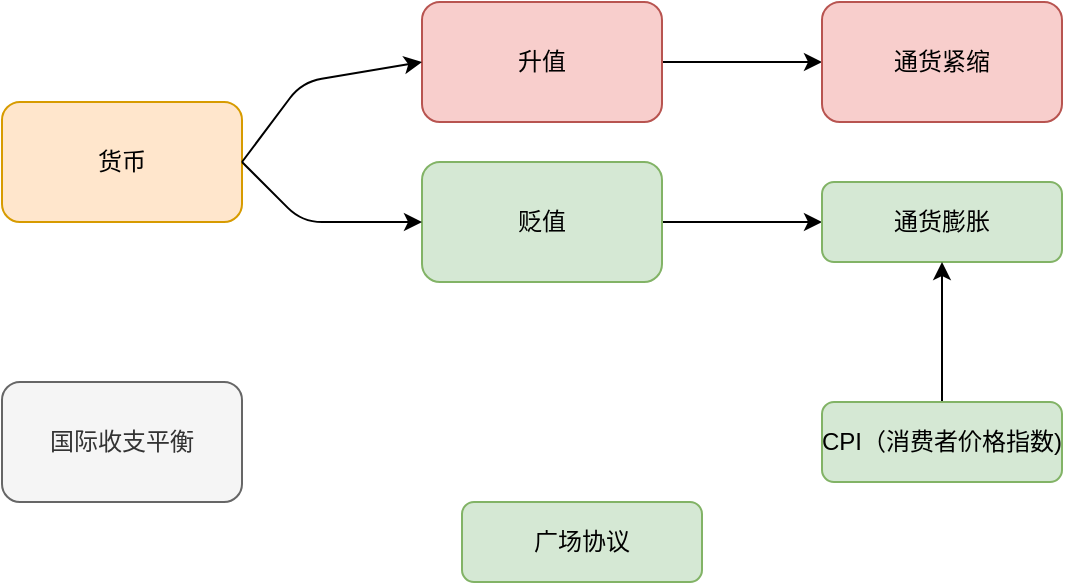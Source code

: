 <mxfile version="12.8.8" type="github" pages="4">
  <diagram id="UARHDE4A7T2oJiNUxsZq" name="1">
    <mxGraphModel dx="1248" dy="632" grid="1" gridSize="10" guides="1" tooltips="1" connect="1" arrows="1" fold="1" page="1" pageScale="1" pageWidth="827" pageHeight="1169" math="0" shadow="0">
      <root>
        <mxCell id="7faxEbcUE4l3kOw73fgy-0" />
        <mxCell id="7faxEbcUE4l3kOw73fgy-1" parent="7faxEbcUE4l3kOw73fgy-0" />
        <mxCell id="7faxEbcUE4l3kOw73fgy-2" value="货币" style="rounded=1;whiteSpace=wrap;html=1;fillColor=#ffe6cc;strokeColor=#d79b00;" parent="7faxEbcUE4l3kOw73fgy-1" vertex="1">
          <mxGeometry x="220" y="90" width="120" height="60" as="geometry" />
        </mxCell>
        <mxCell id="lnu6MyFQTtun7iFtReVU-16" value="" style="edgeStyle=orthogonalEdgeStyle;rounded=0;orthogonalLoop=1;jettySize=auto;html=1;" edge="1" parent="7faxEbcUE4l3kOw73fgy-1" source="lnu6MyFQTtun7iFtReVU-0" target="lnu6MyFQTtun7iFtReVU-15">
          <mxGeometry relative="1" as="geometry" />
        </mxCell>
        <mxCell id="lnu6MyFQTtun7iFtReVU-0" value="升值" style="rounded=1;whiteSpace=wrap;html=1;fillColor=#f8cecc;strokeColor=#b85450;" vertex="1" parent="7faxEbcUE4l3kOw73fgy-1">
          <mxGeometry x="430" y="40" width="120" height="60" as="geometry" />
        </mxCell>
        <mxCell id="lnu6MyFQTtun7iFtReVU-15" value="通货紧缩" style="rounded=1;whiteSpace=wrap;html=1;fillColor=#f8cecc;strokeColor=#b85450;" vertex="1" parent="7faxEbcUE4l3kOw73fgy-1">
          <mxGeometry x="630" y="40" width="120" height="60" as="geometry" />
        </mxCell>
        <mxCell id="lnu6MyFQTtun7iFtReVU-5" value="" style="edgeStyle=orthogonalEdgeStyle;rounded=0;orthogonalLoop=1;jettySize=auto;html=1;" edge="1" parent="7faxEbcUE4l3kOw73fgy-1" source="lnu6MyFQTtun7iFtReVU-1" target="lnu6MyFQTtun7iFtReVU-4">
          <mxGeometry relative="1" as="geometry" />
        </mxCell>
        <mxCell id="lnu6MyFQTtun7iFtReVU-1" value="贬值" style="rounded=1;whiteSpace=wrap;html=1;fillColor=#d5e8d4;strokeColor=#82b366;" vertex="1" parent="7faxEbcUE4l3kOw73fgy-1">
          <mxGeometry x="430" y="120" width="120" height="60" as="geometry" />
        </mxCell>
        <mxCell id="lnu6MyFQTtun7iFtReVU-4" value="通货膨胀" style="rounded=1;whiteSpace=wrap;html=1;fillColor=#d5e8d4;strokeColor=#82b366;" vertex="1" parent="7faxEbcUE4l3kOw73fgy-1">
          <mxGeometry x="630" y="130" width="120" height="40" as="geometry" />
        </mxCell>
        <mxCell id="lnu6MyFQTtun7iFtReVU-2" value="国际收支平衡" style="rounded=1;whiteSpace=wrap;html=1;fillColor=#f5f5f5;strokeColor=#666666;fontColor=#333333;" vertex="1" parent="7faxEbcUE4l3kOw73fgy-1">
          <mxGeometry x="220" y="230" width="120" height="60" as="geometry" />
        </mxCell>
        <mxCell id="lnu6MyFQTtun7iFtReVU-3" value="广场协议" style="rounded=1;whiteSpace=wrap;html=1;fillColor=#d5e8d4;strokeColor=#82b366;" vertex="1" parent="7faxEbcUE4l3kOw73fgy-1">
          <mxGeometry x="450" y="290" width="120" height="40" as="geometry" />
        </mxCell>
        <mxCell id="lnu6MyFQTtun7iFtReVU-18" style="edgeStyle=orthogonalEdgeStyle;rounded=0;orthogonalLoop=1;jettySize=auto;html=1;exitX=0.5;exitY=0;exitDx=0;exitDy=0;entryX=0.5;entryY=1;entryDx=0;entryDy=0;" edge="1" parent="7faxEbcUE4l3kOw73fgy-1" source="lnu6MyFQTtun7iFtReVU-17" target="lnu6MyFQTtun7iFtReVU-4">
          <mxGeometry relative="1" as="geometry" />
        </mxCell>
        <mxCell id="lnu6MyFQTtun7iFtReVU-17" value="&lt;span style=&quot;text-align: left ; white-space: nowrap&quot;&gt;CPI（消费者价格指数)&lt;/span&gt;" style="rounded=1;whiteSpace=wrap;html=1;fillColor=#d5e8d4;strokeColor=#82b366;" vertex="1" parent="7faxEbcUE4l3kOw73fgy-1">
          <mxGeometry x="630" y="240" width="120" height="40" as="geometry" />
        </mxCell>
        <mxCell id="lnu6MyFQTtun7iFtReVU-20" value="" style="endArrow=classic;html=1;exitX=1;exitY=0.5;exitDx=0;exitDy=0;entryX=0;entryY=0.5;entryDx=0;entryDy=0;" edge="1" parent="7faxEbcUE4l3kOw73fgy-1" source="7faxEbcUE4l3kOw73fgy-2" target="lnu6MyFQTtun7iFtReVU-0">
          <mxGeometry width="50" height="50" relative="1" as="geometry">
            <mxPoint x="390" y="200" as="sourcePoint" />
            <mxPoint x="440" y="150" as="targetPoint" />
            <Array as="points">
              <mxPoint x="370" y="80" />
            </Array>
          </mxGeometry>
        </mxCell>
        <mxCell id="lnu6MyFQTtun7iFtReVU-21" value="" style="endArrow=classic;html=1;exitX=1;exitY=0.5;exitDx=0;exitDy=0;entryX=0;entryY=0.5;entryDx=0;entryDy=0;" edge="1" parent="7faxEbcUE4l3kOw73fgy-1" source="7faxEbcUE4l3kOw73fgy-2" target="lnu6MyFQTtun7iFtReVU-1">
          <mxGeometry width="50" height="50" relative="1" as="geometry">
            <mxPoint x="350" y="130" as="sourcePoint" />
            <mxPoint x="440" y="80" as="targetPoint" />
            <Array as="points">
              <mxPoint x="370" y="150" />
            </Array>
          </mxGeometry>
        </mxCell>
      </root>
    </mxGraphModel>
  </diagram>
  <diagram id="DyQ6zrXTj0XRDzrEO7I7" name="c++">
    <mxGraphModel dx="2500" dy="841" grid="1" gridSize="10" guides="1" tooltips="1" connect="1" arrows="1" fold="1" page="1" pageScale="1" pageWidth="827" pageHeight="1169" math="0" shadow="0">
      <root>
        <mxCell id="SgliGd1d5dcwbvXN8RW5-0" />
        <mxCell id="SgliGd1d5dcwbvXN8RW5-1" parent="SgliGd1d5dcwbvXN8RW5-0" />
        <mxCell id="SgliGd1d5dcwbvXN8RW5-4" value="&lt;ul style=&quot;text-align: left ; margin-top: 0px ; margin-bottom: 0px ; margin-left: 0px ; padding-left: 20px ; color: rgb(51 , 51 , 51) ; font-size: 14px ; background-color: rgb(238 , 238 , 238)&quot;&gt;&lt;li&gt;ifstream类，它是从istream类派生的，用来支持从磁盘文件的输入。&lt;/li&gt;&lt;li&gt;ofstream类，它是从ostream类派生的，用来支持向磁盘文件的输出。&lt;/li&gt;&lt;li&gt;fstream类，它是从iostream类派生的，用来支持对磁盘文件的输入输出&lt;/li&gt;&lt;/ul&gt;" style="text;html=1;strokeColor=none;fillColor=none;align=center;verticalAlign=middle;whiteSpace=wrap;rounded=0;" vertex="1" parent="SgliGd1d5dcwbvXN8RW5-1">
          <mxGeometry x="87" y="390" width="574" height="70" as="geometry" />
        </mxCell>
        <mxCell id="SgliGd1d5dcwbvXN8RW5-9" style="edgeStyle=orthogonalEdgeStyle;rounded=0;orthogonalLoop=1;jettySize=auto;html=1;exitX=0.5;exitY=0;exitDx=0;exitDy=0;entryX=0.595;entryY=0.987;entryDx=0;entryDy=0;entryPerimeter=0;startArrow=none;startFill=0;endArrow=block;endFill=0;fillColor=#f5f5f5;strokeColor=#666666;shadow=1;comic=0;fontSize=36;strokeWidth=3;" edge="1" parent="SgliGd1d5dcwbvXN8RW5-1" source="SgliGd1d5dcwbvXN8RW5-5" target="SgliGd1d5dcwbvXN8RW5-21">
          <mxGeometry relative="1" as="geometry">
            <mxPoint x="175.286" y="666.786" as="targetPoint" />
            <Array as="points">
              <mxPoint x="170" y="821" />
            </Array>
          </mxGeometry>
        </mxCell>
        <mxCell id="SgliGd1d5dcwbvXN8RW5-5" value="ifstream" style="text;html=1;align=center;verticalAlign=middle;whiteSpace=wrap;rounded=1;fillColor=#f5f5f5;strokeColor=#666666;fontColor=#333333;shadow=1;comic=0;fontSize=36;strokeWidth=3;" vertex="1" parent="SgliGd1d5dcwbvXN8RW5-1">
          <mxGeometry x="94" y="821.5" width="160" height="41" as="geometry" />
        </mxCell>
        <mxCell id="SgliGd1d5dcwbvXN8RW5-27" style="edgeStyle=orthogonalEdgeStyle;rounded=0;comic=0;orthogonalLoop=1;jettySize=auto;html=1;exitX=0.5;exitY=0;exitDx=0;exitDy=0;entryX=0.581;entryY=1.028;entryDx=0;entryDy=0;entryPerimeter=0;shadow=1;startArrow=none;startFill=0;endArrow=block;endFill=0;strokeColor=#808080;strokeWidth=3;fontSize=36;" edge="1" parent="SgliGd1d5dcwbvXN8RW5-1" source="SgliGd1d5dcwbvXN8RW5-6" target="SgliGd1d5dcwbvXN8RW5-10">
          <mxGeometry relative="1" as="geometry" />
        </mxCell>
        <mxCell id="SgliGd1d5dcwbvXN8RW5-6" value="ofstream" style="text;html=1;align=center;verticalAlign=middle;whiteSpace=wrap;rounded=1;fillColor=#f5f5f5;strokeColor=#666666;fontColor=#333333;shadow=1;comic=0;fontSize=36;strokeWidth=3;" vertex="1" parent="SgliGd1d5dcwbvXN8RW5-1">
          <mxGeometry x="500" y="816.5" width="170" height="41" as="geometry" />
        </mxCell>
        <mxCell id="SgliGd1d5dcwbvXN8RW5-13" style="edgeStyle=orthogonalEdgeStyle;rounded=0;orthogonalLoop=1;jettySize=auto;html=1;exitX=0.5;exitY=0;exitDx=0;exitDy=0;entryX=0.5;entryY=1;entryDx=0;entryDy=0;startArrow=none;startFill=0;endArrow=block;endFill=0;fillColor=#f5f5f5;strokeColor=#666666;shadow=1;comic=0;fontSize=36;strokeWidth=3;" edge="1" parent="SgliGd1d5dcwbvXN8RW5-1" source="SgliGd1d5dcwbvXN8RW5-7" target="SgliGd1d5dcwbvXN8RW5-15">
          <mxGeometry relative="1" as="geometry">
            <mxPoint x="313.222" y="764.444" as="targetPoint" />
          </mxGeometry>
        </mxCell>
        <mxCell id="SgliGd1d5dcwbvXN8RW5-7" value="fstream" style="text;html=1;align=center;verticalAlign=middle;whiteSpace=wrap;rounded=1;fillColor=#f5f5f5;strokeColor=#666666;fontColor=#333333;shadow=1;comic=0;fontSize=36;strokeWidth=3;" vertex="1" parent="SgliGd1d5dcwbvXN8RW5-1">
          <mxGeometry x="293.5" y="816.5" width="150" height="41" as="geometry" />
        </mxCell>
        <mxCell id="SgliGd1d5dcwbvXN8RW5-10" value="ostream" style="text;html=1;align=center;verticalAlign=middle;whiteSpace=wrap;rounded=1;fillColor=#f5f5f5;strokeColor=#666666;fontColor=#333333;shadow=1;comic=0;fontSize=36;strokeWidth=3;" vertex="1" parent="SgliGd1d5dcwbvXN8RW5-1">
          <mxGeometry x="495.5" y="501" width="157" height="41" as="geometry" />
        </mxCell>
        <mxCell id="SgliGd1d5dcwbvXN8RW5-25" style="edgeStyle=orthogonalEdgeStyle;rounded=0;comic=0;orthogonalLoop=1;jettySize=auto;html=1;exitX=0.25;exitY=0;exitDx=0;exitDy=0;entryX=0.75;entryY=1;entryDx=0;entryDy=0;shadow=1;startArrow=none;startFill=0;endArrow=block;endFill=0;strokeColor=#808080;strokeWidth=3;fontSize=36;" edge="1" parent="SgliGd1d5dcwbvXN8RW5-1" source="SgliGd1d5dcwbvXN8RW5-15" target="SgliGd1d5dcwbvXN8RW5-21">
          <mxGeometry relative="1" as="geometry" />
        </mxCell>
        <mxCell id="SgliGd1d5dcwbvXN8RW5-26" style="edgeStyle=orthogonalEdgeStyle;rounded=0;comic=0;orthogonalLoop=1;jettySize=auto;html=1;exitX=0.75;exitY=0;exitDx=0;exitDy=0;entryX=0.25;entryY=1;entryDx=0;entryDy=0;shadow=1;startArrow=none;startFill=0;endArrow=block;endFill=0;strokeColor=#808080;strokeWidth=3;fontSize=36;" edge="1" parent="SgliGd1d5dcwbvXN8RW5-1" source="SgliGd1d5dcwbvXN8RW5-15" target="SgliGd1d5dcwbvXN8RW5-10">
          <mxGeometry relative="1" as="geometry" />
        </mxCell>
        <mxCell id="SgliGd1d5dcwbvXN8RW5-15" value="&lt;span style=&quot;text-align: left; white-space: nowrap; font-size: 36px;&quot;&gt;iostream&lt;/span&gt;" style="text;html=1;align=center;verticalAlign=middle;whiteSpace=wrap;rounded=1;fillColor=#f5f5f5;strokeColor=#666666;fontColor=#333333;shadow=1;comic=0;fontSize=36;strokeWidth=3;" vertex="1" parent="SgliGd1d5dcwbvXN8RW5-1">
          <mxGeometry x="298.5" y="696.5" width="140" height="41" as="geometry" />
        </mxCell>
        <mxCell id="SgliGd1d5dcwbvXN8RW5-21" value="&lt;span style=&quot;text-align: left ; white-space: nowrap&quot;&gt;istream&lt;/span&gt;" style="text;html=1;align=center;verticalAlign=middle;whiteSpace=wrap;rounded=1;fillColor=#f5f5f5;strokeColor=#666666;fontColor=#333333;shadow=1;comic=0;fontSize=36;strokeWidth=3;" vertex="1" parent="SgliGd1d5dcwbvXN8RW5-1">
          <mxGeometry x="86.5" y="505" width="140" height="41" as="geometry" />
        </mxCell>
        <mxCell id="SgliGd1d5dcwbvXN8RW5-28" value="stack" style="rounded=1;whiteSpace=wrap;html=1;shadow=1;strokeWidth=3;fontSize=36;fillColor=#d5e8d4;strokeColor=#82b366;" vertex="1" parent="SgliGd1d5dcwbvXN8RW5-1">
          <mxGeometry x="-203" y="1290" width="120" height="60" as="geometry" />
        </mxCell>
        <mxCell id="SgliGd1d5dcwbvXN8RW5-29" value="queue" style="rounded=1;whiteSpace=wrap;html=1;shadow=1;strokeWidth=3;fontSize=36;fillColor=#d5e8d4;strokeColor=#82b366;" vertex="1" parent="SgliGd1d5dcwbvXN8RW5-1">
          <mxGeometry x="-67" y="1290" width="120" height="60" as="geometry" />
        </mxCell>
        <mxCell id="SgliGd1d5dcwbvXN8RW5-30" value="priority_queue" style="rounded=1;whiteSpace=wrap;html=1;shadow=1;strokeWidth=3;fontSize=36;fillColor=#d5e8d4;strokeColor=#82b366;" vertex="1" parent="SgliGd1d5dcwbvXN8RW5-1">
          <mxGeometry x="83" y="1290" width="260" height="60" as="geometry" />
        </mxCell>
        <mxCell id="SgliGd1d5dcwbvXN8RW5-31" value="&lt;span style=&quot;text-align: left ; white-space: nowrap&quot;&gt;array&amp;lt;T,N&amp;gt;&lt;/span&gt;" style="rounded=1;whiteSpace=wrap;html=1;shadow=1;strokeWidth=3;fontSize=36;fillColor=#ffe6cc;strokeColor=#d79b00;" vertex="1" parent="SgliGd1d5dcwbvXN8RW5-1">
          <mxGeometry x="-207" y="1390" width="194" height="60" as="geometry" />
        </mxCell>
        <mxCell id="SgliGd1d5dcwbvXN8RW5-35" value="&lt;span style=&quot;text-align: left ; white-space: nowrap&quot;&gt;vector&amp;lt;T&amp;gt;&lt;/span&gt;" style="rounded=1;whiteSpace=wrap;html=1;shadow=1;strokeWidth=3;fontSize=36;fillColor=#ffe6cc;strokeColor=#d79b00;" vertex="1" parent="SgliGd1d5dcwbvXN8RW5-1">
          <mxGeometry x="16" y="1390" width="174" height="60" as="geometry" />
        </mxCell>
        <mxCell id="SgliGd1d5dcwbvXN8RW5-36" value="&lt;span style=&quot;text-align: left ; white-space: nowrap&quot;&gt;deque&amp;lt;T&amp;gt;&lt;/span&gt;" style="rounded=1;whiteSpace=wrap;html=1;shadow=1;strokeWidth=3;fontSize=36;fillColor=#ffe6cc;strokeColor=#d79b00;" vertex="1" parent="SgliGd1d5dcwbvXN8RW5-1">
          <mxGeometry x="236" y="1390" width="174" height="60" as="geometry" />
        </mxCell>
        <mxCell id="SgliGd1d5dcwbvXN8RW5-37" value="&lt;span style=&quot;text-align: left ; white-space: nowrap&quot;&gt;list&amp;lt;T&amp;gt;&lt;/span&gt;" style="rounded=1;whiteSpace=wrap;html=1;shadow=1;strokeWidth=3;fontSize=36;fillColor=#ffe6cc;strokeColor=#d79b00;" vertex="1" parent="SgliGd1d5dcwbvXN8RW5-1">
          <mxGeometry x="-197" y="1490" width="174" height="60" as="geometry" />
        </mxCell>
        <mxCell id="SgliGd1d5dcwbvXN8RW5-38" value="&lt;span style=&quot;text-align: left ; white-space: nowrap&quot;&gt;forward_list&amp;lt;T&amp;gt;&lt;/span&gt;" style="rounded=1;whiteSpace=wrap;html=1;shadow=1;strokeWidth=3;fontSize=36;fillColor=#ffe6cc;strokeColor=#d79b00;" vertex="1" parent="SgliGd1d5dcwbvXN8RW5-1">
          <mxGeometry x="16" y="1490" width="277" height="61" as="geometry" />
        </mxCell>
      </root>
    </mxGraphModel>
  </diagram>
  <diagram id="gY6kdDDlInlRuiRT9KZr" name="7#C#">
    <mxGraphModel dx="813" dy="409" grid="1" gridSize="10" guides="1" tooltips="1" connect="1" arrows="1" fold="1" page="1" pageScale="1" pageWidth="827" pageHeight="1169" math="0" shadow="0">
      <root>
        <mxCell id="0" />
        <mxCell id="1" parent="0" />
        <mxCell id="_EApbFjAd4uJm9sEeen3-1" value="&lt;font style=&quot;font-size: 18px&quot;&gt;MySQL&lt;/font&gt;" style="text;html=1;align=center;verticalAlign=top;whiteSpace=wrap;rounded=0;fillColor=#f5f5f5;strokeColor=#666666;fontColor=#333333;" vertex="1" parent="1">
          <mxGeometry x="140" y="133" width="540" height="487" as="geometry" />
        </mxCell>
        <mxCell id="X0SGCXLERFoyRaOcxKS4-1" value="MySqlConnection" style="rounded=1;whiteSpace=wrap;html=1;fillColor=#ffe6cc;strokeColor=#d79b00;" vertex="1" parent="1">
          <mxGeometry x="160" y="193" width="110" height="40" as="geometry" />
        </mxCell>
        <mxCell id="X0SGCXLERFoyRaOcxKS4-4" style="edgeStyle=orthogonalEdgeStyle;rounded=0;orthogonalLoop=1;jettySize=auto;html=1;exitX=0.5;exitY=0;exitDx=0;exitDy=0;entryX=0.5;entryY=1;entryDx=0;entryDy=0;" edge="1" parent="1" source="X0SGCXLERFoyRaOcxKS4-2" target="X0SGCXLERFoyRaOcxKS4-1">
          <mxGeometry relative="1" as="geometry" />
        </mxCell>
        <mxCell id="X0SGCXLERFoyRaOcxKS4-2" value="MySqlCommand" style="rounded=1;whiteSpace=wrap;html=1;fillColor=#ffe6cc;strokeColor=#d79b00;" vertex="1" parent="1">
          <mxGeometry x="160" y="283" width="110" height="40" as="geometry" />
        </mxCell>
        <mxCell id="X0SGCXLERFoyRaOcxKS4-5" style="edgeStyle=orthogonalEdgeStyle;rounded=0;orthogonalLoop=1;jettySize=auto;html=1;exitX=0.5;exitY=0;exitDx=0;exitDy=0;entryX=0.547;entryY=1;entryDx=0;entryDy=0;entryPerimeter=0;" edge="1" parent="1" source="X0SGCXLERFoyRaOcxKS4-3" target="X0SGCXLERFoyRaOcxKS4-2">
          <mxGeometry relative="1" as="geometry" />
        </mxCell>
        <mxCell id="X0SGCXLERFoyRaOcxKS4-7" style="edgeStyle=orthogonalEdgeStyle;rounded=0;orthogonalLoop=1;jettySize=auto;html=1;exitX=1;exitY=0.5;exitDx=0;exitDy=0;entryX=0;entryY=0.5;entryDx=0;entryDy=0;" edge="1" parent="1" source="X0SGCXLERFoyRaOcxKS4-3" target="X0SGCXLERFoyRaOcxKS4-8">
          <mxGeometry relative="1" as="geometry">
            <mxPoint x="330.2" y="390" as="targetPoint" />
          </mxGeometry>
        </mxCell>
        <mxCell id="X0SGCXLERFoyRaOcxKS4-3" value="MySqlDataAdapter" style="rounded=1;whiteSpace=wrap;html=1;fillColor=#ffe6cc;strokeColor=#d79b00;" vertex="1" parent="1">
          <mxGeometry x="160" y="380" width="120" height="40" as="geometry" />
        </mxCell>
        <mxCell id="X0SGCXLERFoyRaOcxKS4-8" value="DataSet" style="rounded=1;whiteSpace=wrap;html=1;fillColor=#ffe6cc;strokeColor=#d79b00;" vertex="1" parent="1">
          <mxGeometry x="330" y="380" width="120" height="40" as="geometry" />
        </mxCell>
        <mxCell id="X0SGCXLERFoyRaOcxKS4-16" style="edgeStyle=orthogonalEdgeStyle;rounded=0;orthogonalLoop=1;jettySize=auto;html=1;exitX=0.5;exitY=0;exitDx=0;exitDy=0;entryX=0.5;entryY=1;entryDx=0;entryDy=0;endFill=0;endArrow=none;startFill=0;startArrow=open;" edge="1" parent="1" source="X0SGCXLERFoyRaOcxKS4-11" target="X0SGCXLERFoyRaOcxKS4-8">
          <mxGeometry relative="1" as="geometry" />
        </mxCell>
        <mxCell id="X0SGCXLERFoyRaOcxKS4-11" value="&lt;span style=&quot;text-align: left ; white-space: nowrap&quot;&gt;DataTable&lt;/span&gt;" style="rounded=1;whiteSpace=wrap;html=1;fillColor=#ffe6cc;strokeColor=#d79b00;" vertex="1" parent="1">
          <mxGeometry x="330" y="470" width="120" height="40" as="geometry" />
        </mxCell>
        <mxCell id="X0SGCXLERFoyRaOcxKS4-14" style="edgeStyle=orthogonalEdgeStyle;rounded=0;orthogonalLoop=1;jettySize=auto;html=1;exitX=1;exitY=0.5;exitDx=0;exitDy=0;entryX=0;entryY=0.5;entryDx=0;entryDy=0;" edge="1" parent="1" source="X0SGCXLERFoyRaOcxKS4-12" target="X0SGCXLERFoyRaOcxKS4-13">
          <mxGeometry relative="1" as="geometry" />
        </mxCell>
        <mxCell id="X0SGCXLERFoyRaOcxKS4-15" style="edgeStyle=orthogonalEdgeStyle;rounded=0;orthogonalLoop=1;jettySize=auto;html=1;exitX=0.5;exitY=0;exitDx=0;exitDy=0;entryX=0.5;entryY=1;entryDx=0;entryDy=0;endArrow=none;endFill=0;startArrow=open;startFill=0;" edge="1" parent="1" source="X0SGCXLERFoyRaOcxKS4-12" target="X0SGCXLERFoyRaOcxKS4-11">
          <mxGeometry relative="1" as="geometry" />
        </mxCell>
        <mxCell id="X0SGCXLERFoyRaOcxKS4-12" value="&lt;div style=&quot;text-align: left&quot;&gt;&lt;span style=&quot;white-space: nowrap&quot;&gt;DataRowCollection&lt;/span&gt;&lt;/div&gt;" style="rounded=1;whiteSpace=wrap;html=1;fillColor=#ffe6cc;strokeColor=#d79b00;" vertex="1" parent="1">
          <mxGeometry x="330" y="550" width="120" height="40" as="geometry" />
        </mxCell>
        <mxCell id="X0SGCXLERFoyRaOcxKS4-13" value="&lt;div style=&quot;text-align: left&quot;&gt;&lt;span style=&quot;white-space: nowrap&quot;&gt;DataRow&lt;/span&gt;&lt;br&gt;&lt;/div&gt;" style="rounded=1;whiteSpace=wrap;html=1;fillColor=#ffe6cc;strokeColor=#d79b00;" vertex="1" parent="1">
          <mxGeometry x="490" y="550" width="120" height="40" as="geometry" />
        </mxCell>
        <mxCell id="X0SGCXLERFoyRaOcxKS4-17" value=".Fill" style="text;html=1;strokeColor=none;fillColor=none;align=center;verticalAlign=middle;whiteSpace=wrap;rounded=0;" vertex="1" parent="1">
          <mxGeometry x="280" y="380" width="40" height="20" as="geometry" />
        </mxCell>
        <mxCell id="X0SGCXLERFoyRaOcxKS4-19" style="edgeStyle=orthogonalEdgeStyle;rounded=0;orthogonalLoop=1;jettySize=auto;html=1;exitX=1;exitY=0.5;exitDx=0;exitDy=0;entryX=0;entryY=0.5;entryDx=0;entryDy=0;" edge="1" parent="1" source="X0SGCXLERFoyRaOcxKS4-18" target="X0SGCXLERFoyRaOcxKS4-11">
          <mxGeometry relative="1" as="geometry" />
        </mxCell>
        <mxCell id="X0SGCXLERFoyRaOcxKS4-18" value="&lt;div style=&quot;text-align: left&quot;&gt;DataTableView&lt;/div&gt;" style="rounded=1;whiteSpace=wrap;html=1;fillColor=#ffe6cc;strokeColor=#d79b00;" vertex="1" parent="1">
          <mxGeometry x="150" y="470" width="120" height="40" as="geometry" />
        </mxCell>
        <mxCell id="X0SGCXLERFoyRaOcxKS4-20" value=".Rows" style="text;html=1;strokeColor=none;fillColor=none;align=center;verticalAlign=middle;whiteSpace=wrap;rounded=0;" vertex="1" parent="1">
          <mxGeometry x="394" y="520" width="37" height="20" as="geometry" />
        </mxCell>
        <mxCell id="X0SGCXLERFoyRaOcxKS4-21" value=".Tables" style="text;html=1;" vertex="1" parent="1">
          <mxGeometry x="394" y="430" width="60" height="30" as="geometry" />
        </mxCell>
        <mxCell id="OdA-hWB81cQZfZWiC3AA-4" style="edgeStyle=orthogonalEdgeStyle;rounded=0;comic=0;orthogonalLoop=1;jettySize=auto;html=1;exitX=0.5;exitY=0;exitDx=0;exitDy=0;entryX=0.5;entryY=1;entryDx=0;entryDy=0;shadow=1;startArrow=none;startFill=0;endArrow=block;endFill=0;strokeColor=#808080;strokeWidth=3;fontSize=36;" edge="1" parent="1" source="OdA-hWB81cQZfZWiC3AA-2" target="OdA-hWB81cQZfZWiC3AA-3">
          <mxGeometry relative="1" as="geometry" />
        </mxCell>
        <mxCell id="OdA-hWB81cQZfZWiC3AA-2" value="事件" style="rounded=1;whiteSpace=wrap;html=1;shadow=1;strokeWidth=3;fontSize=36;" vertex="1" parent="1">
          <mxGeometry x="920" y="263" width="120" height="60" as="geometry" />
        </mxCell>
        <mxCell id="OdA-hWB81cQZfZWiC3AA-3" value="委托" style="rounded=1;whiteSpace=wrap;html=1;shadow=1;strokeWidth=3;fontSize=36;" vertex="1" parent="1">
          <mxGeometry x="920" y="140" width="120" height="60" as="geometry" />
        </mxCell>
        <mxCell id="OdA-hWB81cQZfZWiC3AA-6" value="&lt;font style=&quot;font-size: 12px&quot;&gt;委托是一种是数据类型&lt;br&gt;delegate void Print(string);&lt;br&gt;void main(){&lt;br&gt;&amp;nbsp; &amp;nbsp; Print print;&lt;br&gt;&amp;nbsp; &amp;nbsp; print += new Print(disp);&lt;br&gt;}&lt;br&gt;static void disp(string s){&lt;br&gt;&amp;nbsp; &amp;nbsp; &amp;nbsp;Console.Writeln(s);&lt;br&gt;}&lt;/font&gt;" style="text;html=1;strokeColor=#d79b00;fillColor=#ffe6cc;align=left;verticalAlign=middle;whiteSpace=wrap;rounded=0;shadow=1;fontSize=16;" vertex="1" parent="1">
          <mxGeometry x="1060" y="133" width="250" height="187" as="geometry" />
        </mxCell>
        <mxCell id="OdA-hWB81cQZfZWiC3AA-7" value="&lt;span style=&quot;font-size: 12px&quot;&gt;事件可用于程序解耦&lt;/span&gt;" style="text;html=1;strokeColor=#d79b00;fillColor=#ffe6cc;align=left;verticalAlign=middle;whiteSpace=wrap;rounded=0;shadow=1;fontSize=16;" vertex="1" parent="1">
          <mxGeometry x="920" y="343" width="410" height="37" as="geometry" />
        </mxCell>
      </root>
    </mxGraphModel>
  </diagram>
  <diagram id="CLdpf4BRu9-fOY8DZ388" name="dl">
    <mxGraphModel dx="981" dy="493" grid="1" gridSize="10" guides="1" tooltips="1" connect="1" arrows="1" fold="1" page="1" pageScale="1" pageWidth="827" pageHeight="1169" math="0" shadow="0">
      <root>
        <mxCell id="jzZNOECsp3H76tj4zkT0-0" />
        <mxCell id="jzZNOECsp3H76tj4zkT0-1" parent="jzZNOECsp3H76tj4zkT0-0" />
        <mxCell id="jzZNOECsp3H76tj4zkT0-2" value="" style="shape=image;verticalLabelPosition=bottom;labelBackgroundColor=#ffffff;verticalAlign=top;aspect=fixed;imageAspect=0;image=http://images2015.cnblogs.com/blog/1119747/201707/1119747-20170707133635659-888158147.png;" vertex="1" parent="jzZNOECsp3H76tj4zkT0-1">
          <mxGeometry x="130" y="10" width="520" height="396" as="geometry" />
        </mxCell>
        <mxCell id="jzZNOECsp3H76tj4zkT0-3" value="" style="shape=image;verticalLabelPosition=bottom;labelBackgroundColor=#ffffff;verticalAlign=top;aspect=fixed;imageAspect=0;image=http://images2015.cnblogs.com/blog/1119747/201707/1119747-20170707133932722-715494711.png;" vertex="1" parent="jzZNOECsp3H76tj4zkT0-1">
          <mxGeometry x="140" y="450" width="520" height="360" as="geometry" />
        </mxCell>
      </root>
    </mxGraphModel>
  </diagram>
</mxfile>
